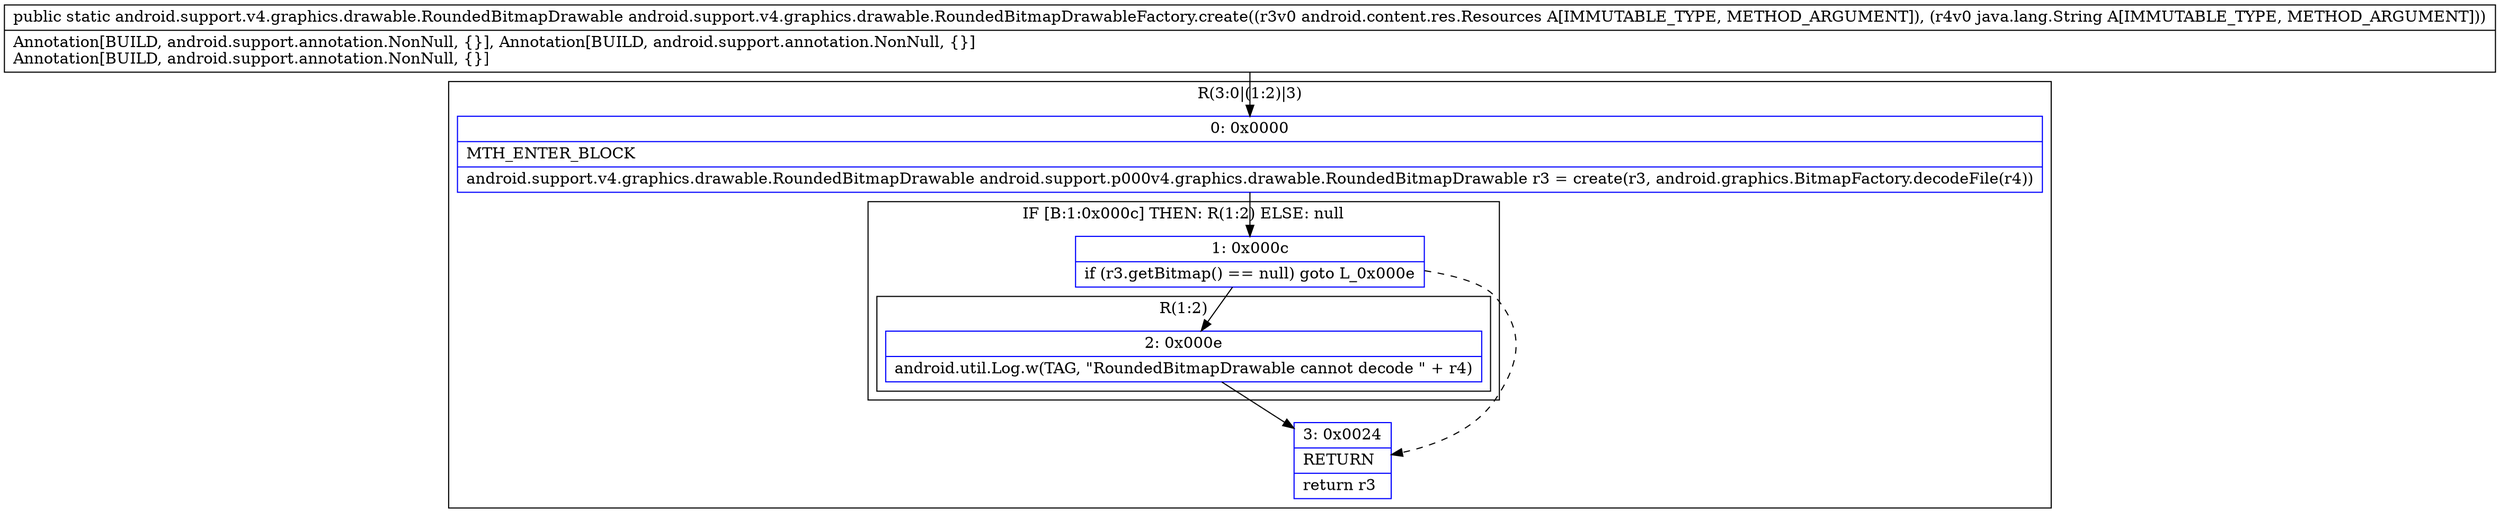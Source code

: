digraph "CFG forandroid.support.v4.graphics.drawable.RoundedBitmapDrawableFactory.create(Landroid\/content\/res\/Resources;Ljava\/lang\/String;)Landroid\/support\/v4\/graphics\/drawable\/RoundedBitmapDrawable;" {
subgraph cluster_Region_1081983958 {
label = "R(3:0|(1:2)|3)";
node [shape=record,color=blue];
Node_0 [shape=record,label="{0\:\ 0x0000|MTH_ENTER_BLOCK\l|android.support.v4.graphics.drawable.RoundedBitmapDrawable android.support.p000v4.graphics.drawable.RoundedBitmapDrawable r3 = create(r3, android.graphics.BitmapFactory.decodeFile(r4))\l}"];
subgraph cluster_IfRegion_1891249815 {
label = "IF [B:1:0x000c] THEN: R(1:2) ELSE: null";
node [shape=record,color=blue];
Node_1 [shape=record,label="{1\:\ 0x000c|if (r3.getBitmap() == null) goto L_0x000e\l}"];
subgraph cluster_Region_1380825577 {
label = "R(1:2)";
node [shape=record,color=blue];
Node_2 [shape=record,label="{2\:\ 0x000e|android.util.Log.w(TAG, \"RoundedBitmapDrawable cannot decode \" + r4)\l}"];
}
}
Node_3 [shape=record,label="{3\:\ 0x0024|RETURN\l|return r3\l}"];
}
MethodNode[shape=record,label="{public static android.support.v4.graphics.drawable.RoundedBitmapDrawable android.support.v4.graphics.drawable.RoundedBitmapDrawableFactory.create((r3v0 android.content.res.Resources A[IMMUTABLE_TYPE, METHOD_ARGUMENT]), (r4v0 java.lang.String A[IMMUTABLE_TYPE, METHOD_ARGUMENT]))  | Annotation[BUILD, android.support.annotation.NonNull, \{\}], Annotation[BUILD, android.support.annotation.NonNull, \{\}]\lAnnotation[BUILD, android.support.annotation.NonNull, \{\}]\l}"];
MethodNode -> Node_0;
Node_0 -> Node_1;
Node_1 -> Node_2;
Node_1 -> Node_3[style=dashed];
Node_2 -> Node_3;
}

